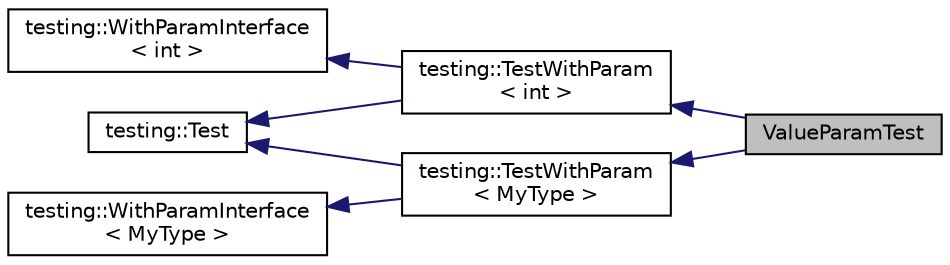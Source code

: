 digraph "ValueParamTest"
{
  edge [fontname="Helvetica",fontsize="10",labelfontname="Helvetica",labelfontsize="10"];
  node [fontname="Helvetica",fontsize="10",shape=record];
  rankdir="LR";
  Node6 [label="ValueParamTest",height=0.2,width=0.4,color="black", fillcolor="grey75", style="filled", fontcolor="black"];
  Node7 -> Node6 [dir="back",color="midnightblue",fontsize="10",style="solid",fontname="Helvetica"];
  Node7 [label="testing::TestWithParam\l\< int \>",height=0.2,width=0.4,color="black", fillcolor="white", style="filled",URL="$classtesting_1_1TestWithParam.html"];
  Node8 -> Node7 [dir="back",color="midnightblue",fontsize="10",style="solid",fontname="Helvetica"];
  Node8 [label="testing::Test",height=0.2,width=0.4,color="black", fillcolor="white", style="filled",URL="$classtesting_1_1Test.html"];
  Node9 -> Node7 [dir="back",color="midnightblue",fontsize="10",style="solid",fontname="Helvetica"];
  Node9 [label="testing::WithParamInterface\l\< int \>",height=0.2,width=0.4,color="black", fillcolor="white", style="filled",URL="$classtesting_1_1WithParamInterface.html"];
  Node10 -> Node6 [dir="back",color="midnightblue",fontsize="10",style="solid",fontname="Helvetica"];
  Node10 [label="testing::TestWithParam\l\< MyType \>",height=0.2,width=0.4,color="black", fillcolor="white", style="filled",URL="$classtesting_1_1TestWithParam.html"];
  Node8 -> Node10 [dir="back",color="midnightblue",fontsize="10",style="solid",fontname="Helvetica"];
  Node11 -> Node10 [dir="back",color="midnightblue",fontsize="10",style="solid",fontname="Helvetica"];
  Node11 [label="testing::WithParamInterface\l\< MyType \>",height=0.2,width=0.4,color="black", fillcolor="white", style="filled",URL="$classtesting_1_1WithParamInterface.html"];
}
